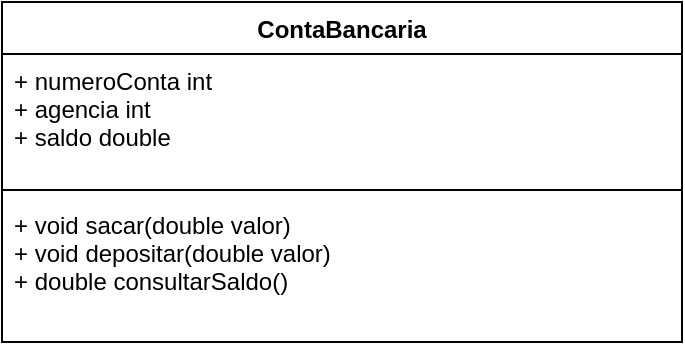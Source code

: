 <mxfile version="20.5.1" type="github">
  <diagram id="QGnLRl3sEZSbAdtE9uTl" name="Página-1">
    <mxGraphModel dx="868" dy="435" grid="1" gridSize="10" guides="1" tooltips="1" connect="1" arrows="1" fold="1" page="1" pageScale="1" pageWidth="827" pageHeight="1169" math="0" shadow="0">
      <root>
        <mxCell id="0" />
        <mxCell id="1" parent="0" />
        <mxCell id="PFbnTFtsU6mc0ShUph61-1" value="ContaBancaria" style="swimlane;fontStyle=1;align=center;verticalAlign=top;childLayout=stackLayout;horizontal=1;startSize=26;horizontalStack=0;resizeParent=1;resizeParentMax=0;resizeLast=0;collapsible=1;marginBottom=0;" vertex="1" parent="1">
          <mxGeometry x="150" y="70" width="340" height="170" as="geometry" />
        </mxCell>
        <mxCell id="PFbnTFtsU6mc0ShUph61-2" value="+ numeroConta int&#xa;+ agencia int&#xa;+ saldo double" style="text;strokeColor=none;fillColor=none;align=left;verticalAlign=top;spacingLeft=4;spacingRight=4;overflow=hidden;rotatable=0;points=[[0,0.5],[1,0.5]];portConstraint=eastwest;" vertex="1" parent="PFbnTFtsU6mc0ShUph61-1">
          <mxGeometry y="26" width="340" height="64" as="geometry" />
        </mxCell>
        <mxCell id="PFbnTFtsU6mc0ShUph61-3" value="" style="line;strokeWidth=1;fillColor=none;align=left;verticalAlign=middle;spacingTop=-1;spacingLeft=3;spacingRight=3;rotatable=0;labelPosition=right;points=[];portConstraint=eastwest;strokeColor=inherit;" vertex="1" parent="PFbnTFtsU6mc0ShUph61-1">
          <mxGeometry y="90" width="340" height="8" as="geometry" />
        </mxCell>
        <mxCell id="PFbnTFtsU6mc0ShUph61-4" value="+ void sacar(double valor)&#xa;+ void depositar(double valor)&#xa;+ double consultarSaldo()" style="text;strokeColor=none;fillColor=none;align=left;verticalAlign=top;spacingLeft=4;spacingRight=4;overflow=hidden;rotatable=0;points=[[0,0.5],[1,0.5]];portConstraint=eastwest;" vertex="1" parent="PFbnTFtsU6mc0ShUph61-1">
          <mxGeometry y="98" width="340" height="72" as="geometry" />
        </mxCell>
      </root>
    </mxGraphModel>
  </diagram>
</mxfile>
